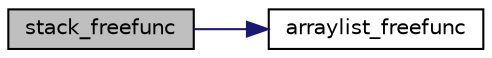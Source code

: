 digraph "stack_freefunc"
{
 // INTERACTIVE_SVG=YES
  edge [fontname="Helvetica",fontsize="10",labelfontname="Helvetica",labelfontsize="10"];
  node [fontname="Helvetica",fontsize="10",shape=record];
  rankdir="LR";
  Node1 [label="stack_freefunc",height=0.2,width=0.4,color="black", fillcolor="grey75", style="filled", fontcolor="black"];
  Node1 -> Node2 [color="midnightblue",fontsize="10",style="solid",fontname="Helvetica"];
  Node2 [label="arraylist_freefunc",height=0.2,width=0.4,color="black", fillcolor="white", style="filled",URL="$arraylist_8h.html#af44f51157377c311e0eba5fca115c198"];
}
